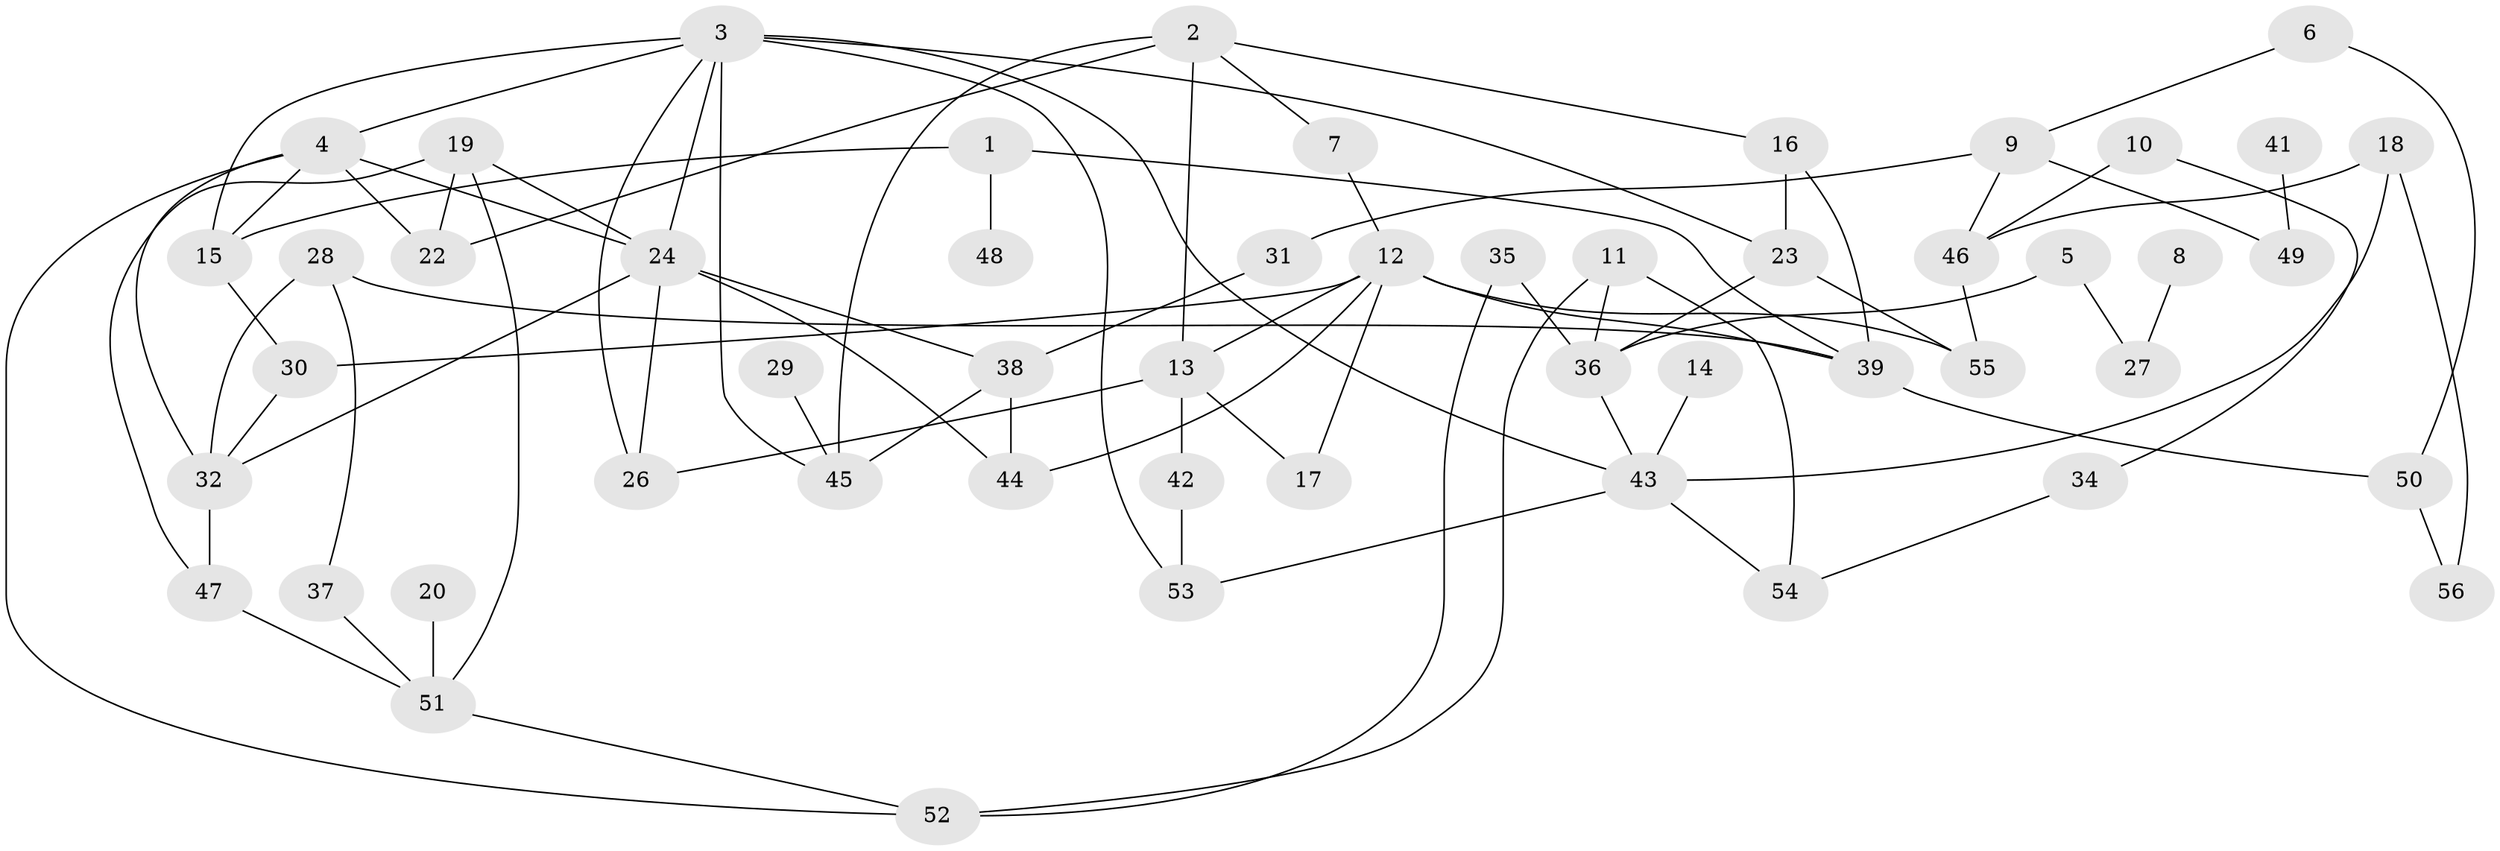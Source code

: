// original degree distribution, {6: 0.043478260869565216, 1: 0.20652173913043478, 3: 0.21739130434782608, 5: 0.043478260869565216, 2: 0.2717391304347826, 4: 0.17391304347826086, 7: 0.010869565217391304, 0: 0.03260869565217391}
// Generated by graph-tools (version 1.1) at 2025/35/03/04/25 23:35:44]
// undirected, 52 vertices, 85 edges
graph export_dot {
  node [color=gray90,style=filled];
  1;
  2;
  3;
  4;
  5;
  6;
  7;
  8;
  9;
  10;
  11;
  12;
  13;
  14;
  15;
  16;
  17;
  18;
  19;
  20;
  22;
  23;
  24;
  26;
  27;
  28;
  29;
  30;
  31;
  32;
  34;
  35;
  36;
  37;
  38;
  39;
  41;
  42;
  43;
  44;
  45;
  46;
  47;
  48;
  49;
  50;
  51;
  52;
  53;
  54;
  55;
  56;
  1 -- 15 [weight=1.0];
  1 -- 39 [weight=1.0];
  1 -- 48 [weight=1.0];
  2 -- 7 [weight=1.0];
  2 -- 13 [weight=1.0];
  2 -- 16 [weight=1.0];
  2 -- 22 [weight=1.0];
  2 -- 45 [weight=1.0];
  3 -- 4 [weight=1.0];
  3 -- 15 [weight=1.0];
  3 -- 23 [weight=1.0];
  3 -- 24 [weight=1.0];
  3 -- 26 [weight=1.0];
  3 -- 43 [weight=1.0];
  3 -- 45 [weight=1.0];
  3 -- 53 [weight=1.0];
  4 -- 15 [weight=1.0];
  4 -- 22 [weight=1.0];
  4 -- 24 [weight=1.0];
  4 -- 32 [weight=1.0];
  4 -- 52 [weight=1.0];
  5 -- 27 [weight=1.0];
  5 -- 36 [weight=1.0];
  6 -- 9 [weight=1.0];
  6 -- 50 [weight=1.0];
  7 -- 12 [weight=1.0];
  8 -- 27 [weight=1.0];
  9 -- 31 [weight=1.0];
  9 -- 46 [weight=1.0];
  9 -- 49 [weight=1.0];
  10 -- 34 [weight=1.0];
  10 -- 46 [weight=1.0];
  11 -- 36 [weight=1.0];
  11 -- 52 [weight=1.0];
  11 -- 54 [weight=1.0];
  12 -- 13 [weight=1.0];
  12 -- 17 [weight=1.0];
  12 -- 30 [weight=1.0];
  12 -- 39 [weight=1.0];
  12 -- 44 [weight=1.0];
  12 -- 55 [weight=1.0];
  13 -- 17 [weight=1.0];
  13 -- 26 [weight=1.0];
  13 -- 42 [weight=1.0];
  14 -- 43 [weight=1.0];
  15 -- 30 [weight=1.0];
  16 -- 23 [weight=1.0];
  16 -- 39 [weight=1.0];
  18 -- 43 [weight=1.0];
  18 -- 46 [weight=1.0];
  18 -- 56 [weight=1.0];
  19 -- 22 [weight=1.0];
  19 -- 24 [weight=1.0];
  19 -- 47 [weight=1.0];
  19 -- 51 [weight=1.0];
  20 -- 51 [weight=1.0];
  23 -- 36 [weight=1.0];
  23 -- 55 [weight=1.0];
  24 -- 26 [weight=1.0];
  24 -- 32 [weight=1.0];
  24 -- 38 [weight=1.0];
  24 -- 44 [weight=1.0];
  28 -- 32 [weight=1.0];
  28 -- 37 [weight=1.0];
  28 -- 39 [weight=1.0];
  29 -- 45 [weight=1.0];
  30 -- 32 [weight=1.0];
  31 -- 38 [weight=1.0];
  32 -- 47 [weight=2.0];
  34 -- 54 [weight=1.0];
  35 -- 36 [weight=1.0];
  35 -- 52 [weight=1.0];
  36 -- 43 [weight=1.0];
  37 -- 51 [weight=1.0];
  38 -- 44 [weight=1.0];
  38 -- 45 [weight=1.0];
  39 -- 50 [weight=1.0];
  41 -- 49 [weight=1.0];
  42 -- 53 [weight=1.0];
  43 -- 53 [weight=1.0];
  43 -- 54 [weight=1.0];
  46 -- 55 [weight=1.0];
  47 -- 51 [weight=1.0];
  50 -- 56 [weight=1.0];
  51 -- 52 [weight=1.0];
}
